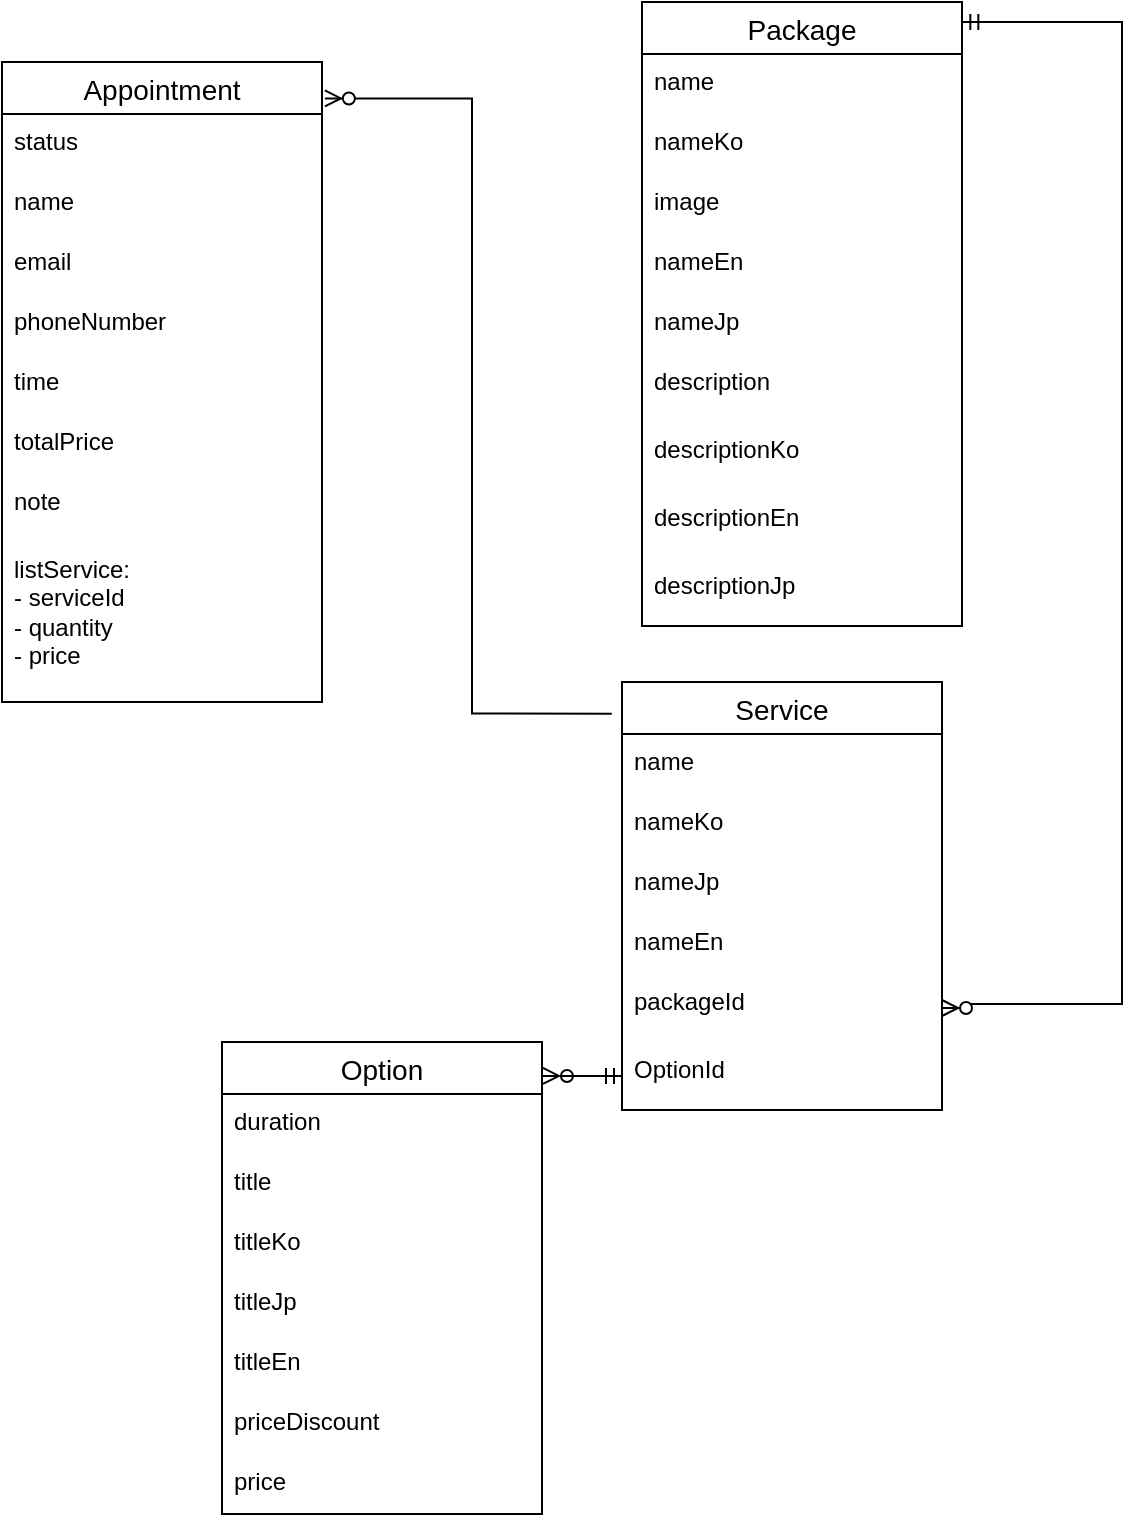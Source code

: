 <mxfile version="25.0.3">
  <diagram name="Trang-1" id="mpP0n5bRhv0KyXjtLnwp">
    <mxGraphModel dx="1031" dy="1853" grid="1" gridSize="10" guides="1" tooltips="1" connect="1" arrows="1" fold="1" page="1" pageScale="1" pageWidth="827" pageHeight="1169" math="0" shadow="0">
      <root>
        <mxCell id="0" />
        <mxCell id="1" parent="0" />
        <mxCell id="1H3qzHQkBhaweQ5tafJs-1" value="Service" style="swimlane;fontStyle=0;childLayout=stackLayout;horizontal=1;startSize=26;horizontalStack=0;resizeParent=1;resizeParentMax=0;resizeLast=0;collapsible=1;marginBottom=0;align=center;fontSize=14;" parent="1" vertex="1">
          <mxGeometry x="577" y="140" width="160" height="214" as="geometry" />
        </mxCell>
        <mxCell id="1H3qzHQkBhaweQ5tafJs-48" value="name" style="text;strokeColor=none;fillColor=none;spacingLeft=4;spacingRight=4;overflow=hidden;rotatable=0;points=[[0,0.5],[1,0.5]];portConstraint=eastwest;fontSize=12;whiteSpace=wrap;html=1;" parent="1H3qzHQkBhaweQ5tafJs-1" vertex="1">
          <mxGeometry y="26" width="160" height="30" as="geometry" />
        </mxCell>
        <mxCell id="1H3qzHQkBhaweQ5tafJs-20" value="nameKo" style="text;strokeColor=none;fillColor=none;spacingLeft=4;spacingRight=4;overflow=hidden;rotatable=0;points=[[0,0.5],[1,0.5]];portConstraint=eastwest;fontSize=12;whiteSpace=wrap;html=1;" parent="1H3qzHQkBhaweQ5tafJs-1" vertex="1">
          <mxGeometry y="56" width="160" height="30" as="geometry" />
        </mxCell>
        <mxCell id="1H3qzHQkBhaweQ5tafJs-21" value="nameJp" style="text;strokeColor=none;fillColor=none;spacingLeft=4;spacingRight=4;overflow=hidden;rotatable=0;points=[[0,0.5],[1,0.5]];portConstraint=eastwest;fontSize=12;whiteSpace=wrap;html=1;" parent="1H3qzHQkBhaweQ5tafJs-1" vertex="1">
          <mxGeometry y="86" width="160" height="30" as="geometry" />
        </mxCell>
        <mxCell id="1H3qzHQkBhaweQ5tafJs-22" value="nameEn" style="text;strokeColor=none;fillColor=none;spacingLeft=4;spacingRight=4;overflow=hidden;rotatable=0;points=[[0,0.5],[1,0.5]];portConstraint=eastwest;fontSize=12;whiteSpace=wrap;html=1;" parent="1H3qzHQkBhaweQ5tafJs-1" vertex="1">
          <mxGeometry y="116" width="160" height="30" as="geometry" />
        </mxCell>
        <mxCell id="1H3qzHQkBhaweQ5tafJs-6" value="packageId&lt;div&gt;&lt;br&gt;&lt;/div&gt;" style="text;strokeColor=none;fillColor=none;spacingLeft=4;spacingRight=4;overflow=hidden;rotatable=0;points=[[0,0.5],[1,0.5]];portConstraint=eastwest;fontSize=12;whiteSpace=wrap;html=1;" parent="1H3qzHQkBhaweQ5tafJs-1" vertex="1">
          <mxGeometry y="146" width="160" height="34" as="geometry" />
        </mxCell>
        <mxCell id="jT01Qm6eyuSzH-50oksP-11" value="&lt;div&gt;OptionId&lt;/div&gt;" style="text;strokeColor=none;fillColor=none;spacingLeft=4;spacingRight=4;overflow=hidden;rotatable=0;points=[[0,0.5],[1,0.5]];portConstraint=eastwest;fontSize=12;whiteSpace=wrap;html=1;" vertex="1" parent="1H3qzHQkBhaweQ5tafJs-1">
          <mxGeometry y="180" width="160" height="34" as="geometry" />
        </mxCell>
        <mxCell id="1H3qzHQkBhaweQ5tafJs-7" value="Package" style="swimlane;fontStyle=0;childLayout=stackLayout;horizontal=1;startSize=26;horizontalStack=0;resizeParent=1;resizeParentMax=0;resizeLast=0;collapsible=1;marginBottom=0;align=center;fontSize=14;" parent="1" vertex="1">
          <mxGeometry x="587" y="-200" width="160" height="312" as="geometry" />
        </mxCell>
        <mxCell id="1H3qzHQkBhaweQ5tafJs-13" value="name" style="text;strokeColor=none;fillColor=none;spacingLeft=4;spacingRight=4;overflow=hidden;rotatable=0;points=[[0,0.5],[1,0.5]];portConstraint=eastwest;fontSize=12;whiteSpace=wrap;html=1;" parent="1H3qzHQkBhaweQ5tafJs-7" vertex="1">
          <mxGeometry y="26" width="160" height="30" as="geometry" />
        </mxCell>
        <mxCell id="1H3qzHQkBhaweQ5tafJs-8" value="nameKo" style="text;strokeColor=none;fillColor=none;spacingLeft=4;spacingRight=4;overflow=hidden;rotatable=0;points=[[0,0.5],[1,0.5]];portConstraint=eastwest;fontSize=12;whiteSpace=wrap;html=1;" parent="1H3qzHQkBhaweQ5tafJs-7" vertex="1">
          <mxGeometry y="56" width="160" height="30" as="geometry" />
        </mxCell>
        <mxCell id="1H3qzHQkBhaweQ5tafJs-57" value="image" style="text;strokeColor=none;fillColor=none;spacingLeft=4;spacingRight=4;overflow=hidden;rotatable=0;points=[[0,0.5],[1,0.5]];portConstraint=eastwest;fontSize=12;whiteSpace=wrap;html=1;" parent="1H3qzHQkBhaweQ5tafJs-7" vertex="1">
          <mxGeometry y="86" width="160" height="30" as="geometry" />
        </mxCell>
        <mxCell id="1H3qzHQkBhaweQ5tafJs-14" value="nameEn" style="text;strokeColor=none;fillColor=none;spacingLeft=4;spacingRight=4;overflow=hidden;rotatable=0;points=[[0,0.5],[1,0.5]];portConstraint=eastwest;fontSize=12;whiteSpace=wrap;html=1;" parent="1H3qzHQkBhaweQ5tafJs-7" vertex="1">
          <mxGeometry y="116" width="160" height="30" as="geometry" />
        </mxCell>
        <mxCell id="1H3qzHQkBhaweQ5tafJs-19" value="nameJp" style="text;strokeColor=none;fillColor=none;spacingLeft=4;spacingRight=4;overflow=hidden;rotatable=0;points=[[0,0.5],[1,0.5]];portConstraint=eastwest;fontSize=12;whiteSpace=wrap;html=1;" parent="1H3qzHQkBhaweQ5tafJs-7" vertex="1">
          <mxGeometry y="146" width="160" height="30" as="geometry" />
        </mxCell>
        <mxCell id="dxk2MIrMyJ_IfJ86qapx-3" value="description" style="text;strokeColor=none;fillColor=none;spacingLeft=4;spacingRight=4;overflow=hidden;rotatable=0;points=[[0,0.5],[1,0.5]];portConstraint=eastwest;fontSize=12;whiteSpace=wrap;html=1;" parent="1H3qzHQkBhaweQ5tafJs-7" vertex="1">
          <mxGeometry y="176" width="160" height="34" as="geometry" />
        </mxCell>
        <mxCell id="1H3qzHQkBhaweQ5tafJs-25" value="descriptionKo" style="text;strokeColor=none;fillColor=none;spacingLeft=4;spacingRight=4;overflow=hidden;rotatable=0;points=[[0,0.5],[1,0.5]];portConstraint=eastwest;fontSize=12;whiteSpace=wrap;html=1;" parent="1H3qzHQkBhaweQ5tafJs-7" vertex="1">
          <mxGeometry y="210" width="160" height="34" as="geometry" />
        </mxCell>
        <mxCell id="1H3qzHQkBhaweQ5tafJs-24" value="descriptionEn" style="text;strokeColor=none;fillColor=none;spacingLeft=4;spacingRight=4;overflow=hidden;rotatable=0;points=[[0,0.5],[1,0.5]];portConstraint=eastwest;fontSize=12;whiteSpace=wrap;html=1;" parent="1H3qzHQkBhaweQ5tafJs-7" vertex="1">
          <mxGeometry y="244" width="160" height="34" as="geometry" />
        </mxCell>
        <mxCell id="1H3qzHQkBhaweQ5tafJs-23" value="descriptionJp" style="text;strokeColor=none;fillColor=none;spacingLeft=4;spacingRight=4;overflow=hidden;rotatable=0;points=[[0,0.5],[1,0.5]];portConstraint=eastwest;fontSize=12;whiteSpace=wrap;html=1;" parent="1H3qzHQkBhaweQ5tafJs-7" vertex="1">
          <mxGeometry y="278" width="160" height="34" as="geometry" />
        </mxCell>
        <mxCell id="1H3qzHQkBhaweQ5tafJs-26" value="Appointment" style="swimlane;fontStyle=0;childLayout=stackLayout;horizontal=1;startSize=26;horizontalStack=0;resizeParent=1;resizeParentMax=0;resizeLast=0;collapsible=1;marginBottom=0;align=center;fontSize=14;" parent="1" vertex="1">
          <mxGeometry x="267" y="-170" width="160" height="320" as="geometry" />
        </mxCell>
        <mxCell id="1H3qzHQkBhaweQ5tafJs-27" value="status" style="text;strokeColor=none;fillColor=none;spacingLeft=4;spacingRight=4;overflow=hidden;rotatable=0;points=[[0,0.5],[1,0.5]];portConstraint=eastwest;fontSize=12;whiteSpace=wrap;html=1;" parent="1H3qzHQkBhaweQ5tafJs-26" vertex="1">
          <mxGeometry y="26" width="160" height="30" as="geometry" />
        </mxCell>
        <mxCell id="1H3qzHQkBhaweQ5tafJs-47" value="name" style="text;strokeColor=none;fillColor=none;spacingLeft=4;spacingRight=4;overflow=hidden;rotatable=0;points=[[0,0.5],[1,0.5]];portConstraint=eastwest;fontSize=12;whiteSpace=wrap;html=1;" parent="1H3qzHQkBhaweQ5tafJs-26" vertex="1">
          <mxGeometry y="56" width="160" height="30" as="geometry" />
        </mxCell>
        <mxCell id="1H3qzHQkBhaweQ5tafJs-28" value="email" style="text;strokeColor=none;fillColor=none;spacingLeft=4;spacingRight=4;overflow=hidden;rotatable=0;points=[[0,0.5],[1,0.5]];portConstraint=eastwest;fontSize=12;whiteSpace=wrap;html=1;" parent="1H3qzHQkBhaweQ5tafJs-26" vertex="1">
          <mxGeometry y="86" width="160" height="30" as="geometry" />
        </mxCell>
        <mxCell id="1H3qzHQkBhaweQ5tafJs-29" value="phoneNumber" style="text;strokeColor=none;fillColor=none;spacingLeft=4;spacingRight=4;overflow=hidden;rotatable=0;points=[[0,0.5],[1,0.5]];portConstraint=eastwest;fontSize=12;whiteSpace=wrap;html=1;" parent="1H3qzHQkBhaweQ5tafJs-26" vertex="1">
          <mxGeometry y="116" width="160" height="30" as="geometry" />
        </mxCell>
        <mxCell id="1H3qzHQkBhaweQ5tafJs-30" value="time" style="text;strokeColor=none;fillColor=none;spacingLeft=4;spacingRight=4;overflow=hidden;rotatable=0;points=[[0,0.5],[1,0.5]];portConstraint=eastwest;fontSize=12;whiteSpace=wrap;html=1;" parent="1H3qzHQkBhaweQ5tafJs-26" vertex="1">
          <mxGeometry y="146" width="160" height="30" as="geometry" />
        </mxCell>
        <mxCell id="1H3qzHQkBhaweQ5tafJs-31" value="totalPrice" style="text;strokeColor=none;fillColor=none;spacingLeft=4;spacingRight=4;overflow=hidden;rotatable=0;points=[[0,0.5],[1,0.5]];portConstraint=eastwest;fontSize=12;whiteSpace=wrap;html=1;" parent="1H3qzHQkBhaweQ5tafJs-26" vertex="1">
          <mxGeometry y="176" width="160" height="30" as="geometry" />
        </mxCell>
        <mxCell id="1H3qzHQkBhaweQ5tafJs-32" value="note" style="text;strokeColor=none;fillColor=none;spacingLeft=4;spacingRight=4;overflow=hidden;rotatable=0;points=[[0,0.5],[1,0.5]];portConstraint=eastwest;fontSize=12;whiteSpace=wrap;html=1;" parent="1H3qzHQkBhaweQ5tafJs-26" vertex="1">
          <mxGeometry y="206" width="160" height="34" as="geometry" />
        </mxCell>
        <mxCell id="1H3qzHQkBhaweQ5tafJs-33" value="listService:&lt;div style=&quot;font-size: 12px;&quot;&gt;&lt;div style=&quot;font-size: 12px;&quot;&gt;- serviceId&lt;/div&gt;&lt;div style=&quot;font-size: 12px;&quot;&gt;- quantity&lt;/div&gt;&lt;div style=&quot;font-size: 12px;&quot;&gt;- price&lt;/div&gt;&lt;/div&gt;" style="text;strokeColor=none;fillColor=none;spacingLeft=4;spacingRight=2;overflow=hidden;rotatable=0;points=[[0,0.5],[1,0.5]];portConstraint=eastwest;fontSize=12;whiteSpace=wrap;html=1;spacingTop=0;spacing=2;align=left;verticalAlign=top;" parent="1H3qzHQkBhaweQ5tafJs-26" vertex="1">
          <mxGeometry y="240" width="160" height="80" as="geometry" />
        </mxCell>
        <mxCell id="1H3qzHQkBhaweQ5tafJs-56" value="" style="edgeStyle=orthogonalEdgeStyle;fontSize=12;html=1;endArrow=ERzeroToMany;endFill=1;rounded=0;exitX=-0.032;exitY=0.074;exitDx=0;exitDy=0;exitPerimeter=0;entryX=1.009;entryY=0.057;entryDx=0;entryDy=0;entryPerimeter=0;" parent="1" edge="1" target="1H3qzHQkBhaweQ5tafJs-26" source="1H3qzHQkBhaweQ5tafJs-1">
          <mxGeometry width="100" height="100" relative="1" as="geometry">
            <mxPoint x="587" y="189.744" as="sourcePoint" />
            <mxPoint x="187" y="190" as="targetPoint" />
          </mxGeometry>
        </mxCell>
        <mxCell id="jT01Qm6eyuSzH-50oksP-1" value="Option" style="swimlane;fontStyle=0;childLayout=stackLayout;horizontal=1;startSize=26;horizontalStack=0;resizeParent=1;resizeParentMax=0;resizeLast=0;collapsible=1;marginBottom=0;align=center;fontSize=14;" vertex="1" parent="1">
          <mxGeometry x="377" y="320" width="160" height="236" as="geometry" />
        </mxCell>
        <mxCell id="jT01Qm6eyuSzH-50oksP-2" value="duration" style="text;strokeColor=none;fillColor=none;spacingLeft=4;spacingRight=4;overflow=hidden;rotatable=0;points=[[0,0.5],[1,0.5]];portConstraint=eastwest;fontSize=12;whiteSpace=wrap;html=1;" vertex="1" parent="jT01Qm6eyuSzH-50oksP-1">
          <mxGeometry y="26" width="160" height="30" as="geometry" />
        </mxCell>
        <mxCell id="jT01Qm6eyuSzH-50oksP-3" value="title" style="text;strokeColor=none;fillColor=none;spacingLeft=4;spacingRight=4;overflow=hidden;rotatable=0;points=[[0,0.5],[1,0.5]];portConstraint=eastwest;fontSize=12;whiteSpace=wrap;html=1;" vertex="1" parent="jT01Qm6eyuSzH-50oksP-1">
          <mxGeometry y="56" width="160" height="30" as="geometry" />
        </mxCell>
        <mxCell id="jT01Qm6eyuSzH-50oksP-4" value="titleKo" style="text;strokeColor=none;fillColor=none;spacingLeft=4;spacingRight=4;overflow=hidden;rotatable=0;points=[[0,0.5],[1,0.5]];portConstraint=eastwest;fontSize=12;whiteSpace=wrap;html=1;" vertex="1" parent="jT01Qm6eyuSzH-50oksP-1">
          <mxGeometry y="86" width="160" height="30" as="geometry" />
        </mxCell>
        <mxCell id="jT01Qm6eyuSzH-50oksP-5" value="titleJp" style="text;strokeColor=none;fillColor=none;spacingLeft=4;spacingRight=4;overflow=hidden;rotatable=0;points=[[0,0.5],[1,0.5]];portConstraint=eastwest;fontSize=12;whiteSpace=wrap;html=1;" vertex="1" parent="jT01Qm6eyuSzH-50oksP-1">
          <mxGeometry y="116" width="160" height="30" as="geometry" />
        </mxCell>
        <mxCell id="jT01Qm6eyuSzH-50oksP-6" value="titleEn" style="text;strokeColor=none;fillColor=none;spacingLeft=4;spacingRight=4;overflow=hidden;rotatable=0;points=[[0,0.5],[1,0.5]];portConstraint=eastwest;fontSize=12;whiteSpace=wrap;html=1;" vertex="1" parent="jT01Qm6eyuSzH-50oksP-1">
          <mxGeometry y="146" width="160" height="30" as="geometry" />
        </mxCell>
        <mxCell id="jT01Qm6eyuSzH-50oksP-7" value="priceDiscount" style="text;strokeColor=none;fillColor=none;spacingLeft=4;spacingRight=4;overflow=hidden;rotatable=0;points=[[0,0.5],[1,0.5]];portConstraint=eastwest;fontSize=12;whiteSpace=wrap;html=1;" vertex="1" parent="jT01Qm6eyuSzH-50oksP-1">
          <mxGeometry y="176" width="160" height="30" as="geometry" />
        </mxCell>
        <mxCell id="jT01Qm6eyuSzH-50oksP-8" value="price" style="text;strokeColor=none;fillColor=none;spacingLeft=4;spacingRight=4;overflow=hidden;rotatable=0;points=[[0,0.5],[1,0.5]];portConstraint=eastwest;fontSize=12;whiteSpace=wrap;html=1;" vertex="1" parent="jT01Qm6eyuSzH-50oksP-1">
          <mxGeometry y="206" width="160" height="30" as="geometry" />
        </mxCell>
        <mxCell id="jT01Qm6eyuSzH-50oksP-17" value="" style="edgeStyle=orthogonalEdgeStyle;fontSize=12;html=1;endArrow=ERzeroToMany;startArrow=ERmandOne;rounded=0;entryX=1;entryY=0.5;entryDx=0;entryDy=0;exitX=1.001;exitY=0.032;exitDx=0;exitDy=0;exitPerimeter=0;startFill=0;" edge="1" parent="1" source="1H3qzHQkBhaweQ5tafJs-7" target="1H3qzHQkBhaweQ5tafJs-6">
          <mxGeometry width="100" height="100" relative="1" as="geometry">
            <mxPoint x="819.08" y="-190.0" as="sourcePoint" />
            <mxPoint x="817" y="300.52" as="targetPoint" />
            <Array as="points">
              <mxPoint x="827" y="-190" />
              <mxPoint x="827" y="301" />
              <mxPoint x="747" y="301" />
              <mxPoint x="747" y="303" />
            </Array>
          </mxGeometry>
        </mxCell>
        <mxCell id="jT01Qm6eyuSzH-50oksP-20" value="" style="edgeStyle=entityRelationEdgeStyle;fontSize=12;html=1;endArrow=ERmandOne;startArrow=ERzeroToMany;rounded=0;entryX=0;entryY=0.5;entryDx=0;entryDy=0;exitX=1.003;exitY=0.072;exitDx=0;exitDy=0;exitPerimeter=0;startFill=0;endFill=0;" edge="1" parent="1" source="jT01Qm6eyuSzH-50oksP-1" target="jT01Qm6eyuSzH-50oksP-11">
          <mxGeometry width="100" height="100" relative="1" as="geometry">
            <mxPoint x="467" y="450" as="sourcePoint" />
            <mxPoint x="567" y="350" as="targetPoint" />
            <Array as="points">
              <mxPoint x="587" y="337" />
              <mxPoint x="577" y="350" />
            </Array>
          </mxGeometry>
        </mxCell>
      </root>
    </mxGraphModel>
  </diagram>
</mxfile>

